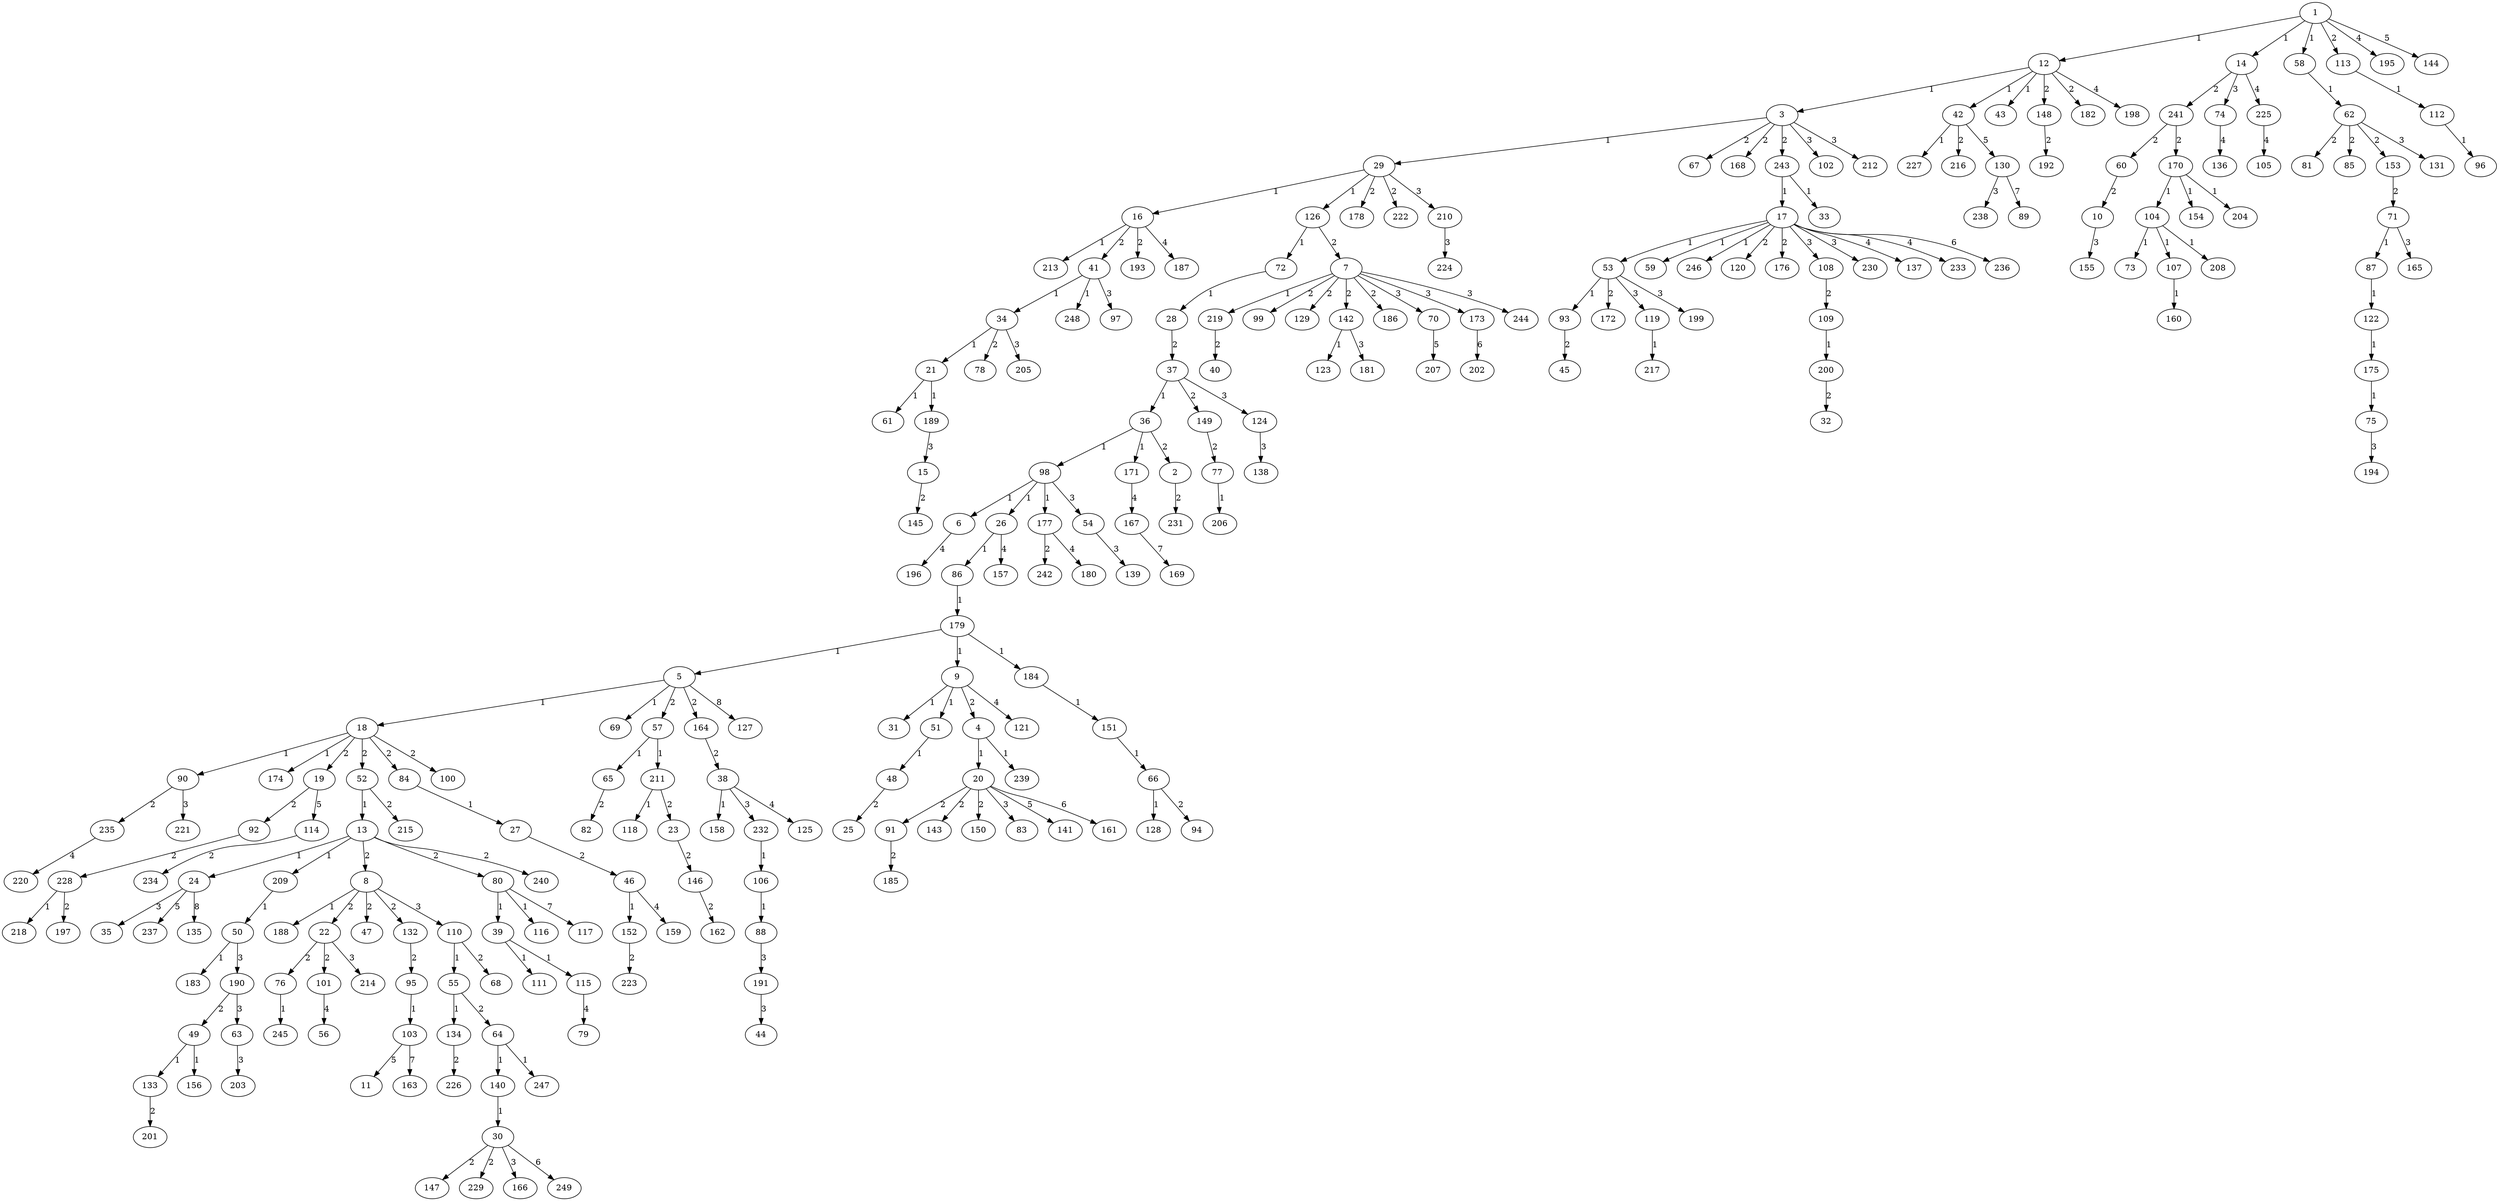digraph G {
	1 -> 12 [label="1"];
	1 -> 14 [label="1"];
	1 -> 58 [label="1"];
	12 -> 3 [label="1"];
	3 -> 29 [label="1"];
	12 -> 42 [label="1"];
	12 -> 43 [label="1"];
	29 -> 16 [label="1"];
	16 -> 213 [label="1"];
	29 -> 126 [label="1"];
	42 -> 227 [label="1"];
	58 -> 62 [label="1"];
	126 -> 72 [label="1"];
	72 -> 28 [label="1"];
	1 -> 113 [label="2"];
	113 -> 112 [label="1"];
	112 -> 96 [label="1"];
	3 -> 67 [label="2"];
	3 -> 168 [label="2"];
	3 -> 243 [label="2"];
	243 -> 17 [label="1"];
	17 -> 53 [label="1"];
	17 -> 59 [label="1"];
	17 -> 246 [label="1"];
	53 -> 93 [label="1"];
	243 -> 33 [label="1"];
	12 -> 148 [label="2"];
	12 -> 182 [label="2"];
	14 -> 241 [label="2"];
	16 -> 41 [label="2"];
	41 -> 34 [label="1"];
	34 -> 21 [label="1"];
	21 -> 61 [label="1"];
	21 -> 189 [label="1"];
	41 -> 248 [label="1"];
	16 -> 193 [label="2"];
	17 -> 120 [label="2"];
	17 -> 176 [label="2"];
	28 -> 37 [label="2"];
	37 -> 36 [label="1"];
	36 -> 98 [label="1"];
	36 -> 171 [label="1"];
	98 -> 6 [label="1"];
	98 -> 26 [label="1"];
	26 -> 86 [label="1"];
	86 -> 179 [label="1"];
	98 -> 177 [label="1"];
	179 -> 5 [label="1"];
	5 -> 18 [label="1"];
	5 -> 69 [label="1"];
	18 -> 90 [label="1"];
	18 -> 174 [label="1"];
	179 -> 9 [label="1"];
	9 -> 31 [label="1"];
	9 -> 51 [label="1"];
	51 -> 48 [label="1"];
	179 -> 184 [label="1"];
	184 -> 151 [label="1"];
	151 -> 66 [label="1"];
	66 -> 128 [label="1"];
	5 -> 57 [label="2"];
	57 -> 65 [label="1"];
	57 -> 211 [label="1"];
	211 -> 118 [label="1"];
	5 -> 164 [label="2"];
	9 -> 4 [label="2"];
	4 -> 20 [label="1"];
	4 -> 239 [label="1"];
	18 -> 19 [label="2"];
	18 -> 52 [label="2"];
	52 -> 13 [label="1"];
	13 -> 24 [label="1"];
	13 -> 209 [label="1"];
	209 -> 50 [label="1"];
	50 -> 183 [label="1"];
	13 -> 8 [label="2"];
	8 -> 188 [label="1"];
	8 -> 22 [label="2"];
	8 -> 47 [label="2"];
	8 -> 132 [label="2"];
	13 -> 80 [label="2"];
	80 -> 39 [label="1"];
	39 -> 111 [label="1"];
	39 -> 115 [label="1"];
	80 -> 116 [label="1"];
	13 -> 240 [label="2"];
	18 -> 84 [label="2"];
	84 -> 27 [label="1"];
	18 -> 100 [label="2"];
	19 -> 92 [label="2"];
	20 -> 91 [label="2"];
	20 -> 143 [label="2"];
	20 -> 150 [label="2"];
	22 -> 76 [label="2"];
	76 -> 245 [label="1"];
	22 -> 101 [label="2"];
	27 -> 46 [label="2"];
	46 -> 152 [label="1"];
	29 -> 178 [label="2"];
	29 -> 222 [label="2"];
	34 -> 78 [label="2"];
	36 -> 2 [label="2"];
	2 -> 231 [label="2"];
	37 -> 149 [label="2"];
	42 -> 216 [label="2"];
	48 -> 25 [label="2"];
	52 -> 215 [label="2"];
	53 -> 172 [label="2"];
	62 -> 81 [label="2"];
	62 -> 85 [label="2"];
	62 -> 153 [label="2"];
	65 -> 82 [label="2"];
	66 -> 94 [label="2"];
	90 -> 235 [label="2"];
	91 -> 185 [label="2"];
	92 -> 228 [label="2"];
	228 -> 218 [label="1"];
	93 -> 45 [label="2"];
	126 -> 7 [label="2"];
	7 -> 219 [label="1"];
	7 -> 99 [label="2"];
	7 -> 129 [label="2"];
	7 -> 142 [label="2"];
	142 -> 123 [label="1"];
	7 -> 186 [label="2"];
	132 -> 95 [label="2"];
	95 -> 103 [label="1"];
	148 -> 192 [label="2"];
	149 -> 77 [label="2"];
	77 -> 206 [label="1"];
	152 -> 223 [label="2"];
	153 -> 71 [label="2"];
	71 -> 87 [label="1"];
	87 -> 122 [label="1"];
	122 -> 175 [label="1"];
	175 -> 75 [label="1"];
	164 -> 38 [label="2"];
	38 -> 158 [label="1"];
	177 -> 242 [label="2"];
	211 -> 23 [label="2"];
	23 -> 146 [label="2"];
	146 -> 162 [label="2"];
	219 -> 40 [label="2"];
	228 -> 197 [label="2"];
	241 -> 60 [label="2"];
	60 -> 10 [label="2"];
	241 -> 170 [label="2"];
	170 -> 104 [label="1"];
	104 -> 73 [label="1"];
	104 -> 107 [label="1"];
	104 -> 208 [label="1"];
	107 -> 160 [label="1"];
	170 -> 154 [label="1"];
	170 -> 204 [label="1"];
	3 -> 102 [label="3"];
	3 -> 212 [label="3"];
	7 -> 70 [label="3"];
	7 -> 173 [label="3"];
	7 -> 244 [label="3"];
	8 -> 110 [label="3"];
	110 -> 55 [label="1"];
	55 -> 134 [label="1"];
	55 -> 64 [label="2"];
	64 -> 140 [label="1"];
	64 -> 247 [label="1"];
	140 -> 30 [label="1"];
	30 -> 147 [label="2"];
	30 -> 229 [label="2"];
	110 -> 68 [label="2"];
	134 -> 226 [label="2"];
	10 -> 155 [label="3"];
	14 -> 74 [label="3"];
	17 -> 108 [label="3"];
	108 -> 109 [label="2"];
	109 -> 200 [label="1"];
	200 -> 32 [label="2"];
	17 -> 230 [label="3"];
	20 -> 83 [label="3"];
	22 -> 214 [label="3"];
	24 -> 35 [label="3"];
	29 -> 210 [label="3"];
	30 -> 166 [label="3"];
	34 -> 205 [label="3"];
	37 -> 124 [label="3"];
	38 -> 232 [label="3"];
	232 -> 106 [label="1"];
	106 -> 88 [label="1"];
	41 -> 97 [label="3"];
	50 -> 190 [label="3"];
	190 -> 49 [label="2"];
	49 -> 133 [label="1"];
	49 -> 156 [label="1"];
	133 -> 201 [label="2"];
	53 -> 119 [label="3"];
	119 -> 217 [label="1"];
	53 -> 199 [label="3"];
	62 -> 131 [label="3"];
	71 -> 165 [label="3"];
	75 -> 194 [label="3"];
	88 -> 191 [label="3"];
	90 -> 221 [label="3"];
	98 -> 54 [label="3"];
	54 -> 139 [label="3"];
	124 -> 138 [label="3"];
	142 -> 181 [label="3"];
	189 -> 15 [label="3"];
	15 -> 145 [label="2"];
	190 -> 63 [label="3"];
	63 -> 203 [label="3"];
	191 -> 44 [label="3"];
	210 -> 224 [label="3"];
	1 -> 195 [label="4"];
	6 -> 196 [label="4"];
	9 -> 121 [label="4"];
	12 -> 198 [label="4"];
	14 -> 225 [label="4"];
	16 -> 187 [label="4"];
	17 -> 137 [label="4"];
	17 -> 233 [label="4"];
	26 -> 157 [label="4"];
	38 -> 125 [label="4"];
	46 -> 159 [label="4"];
	74 -> 136 [label="4"];
	101 -> 56 [label="4"];
	115 -> 79 [label="4"];
	171 -> 167 [label="4"];
	177 -> 180 [label="4"];
	225 -> 105 [label="4"];
	235 -> 220 [label="4"];
	1 -> 144 [label="5"];
	19 -> 114 [label="5"];
	114 -> 234 [label="2"];
	20 -> 141 [label="5"];
	24 -> 237 [label="5"];
	42 -> 130 [label="5"];
	130 -> 238 [label="3"];
	70 -> 207 [label="5"];
	103 -> 11 [label="5"];
	17 -> 236 [label="6"];
	20 -> 161 [label="6"];
	30 -> 249 [label="6"];
	173 -> 202 [label="6"];
	80 -> 117 [label="7"];
	103 -> 163 [label="7"];
	130 -> 89 [label="7"];
	167 -> 169 [label="7"];
	5 -> 127 [label="8"];
	24 -> 135 [label="8"];
}